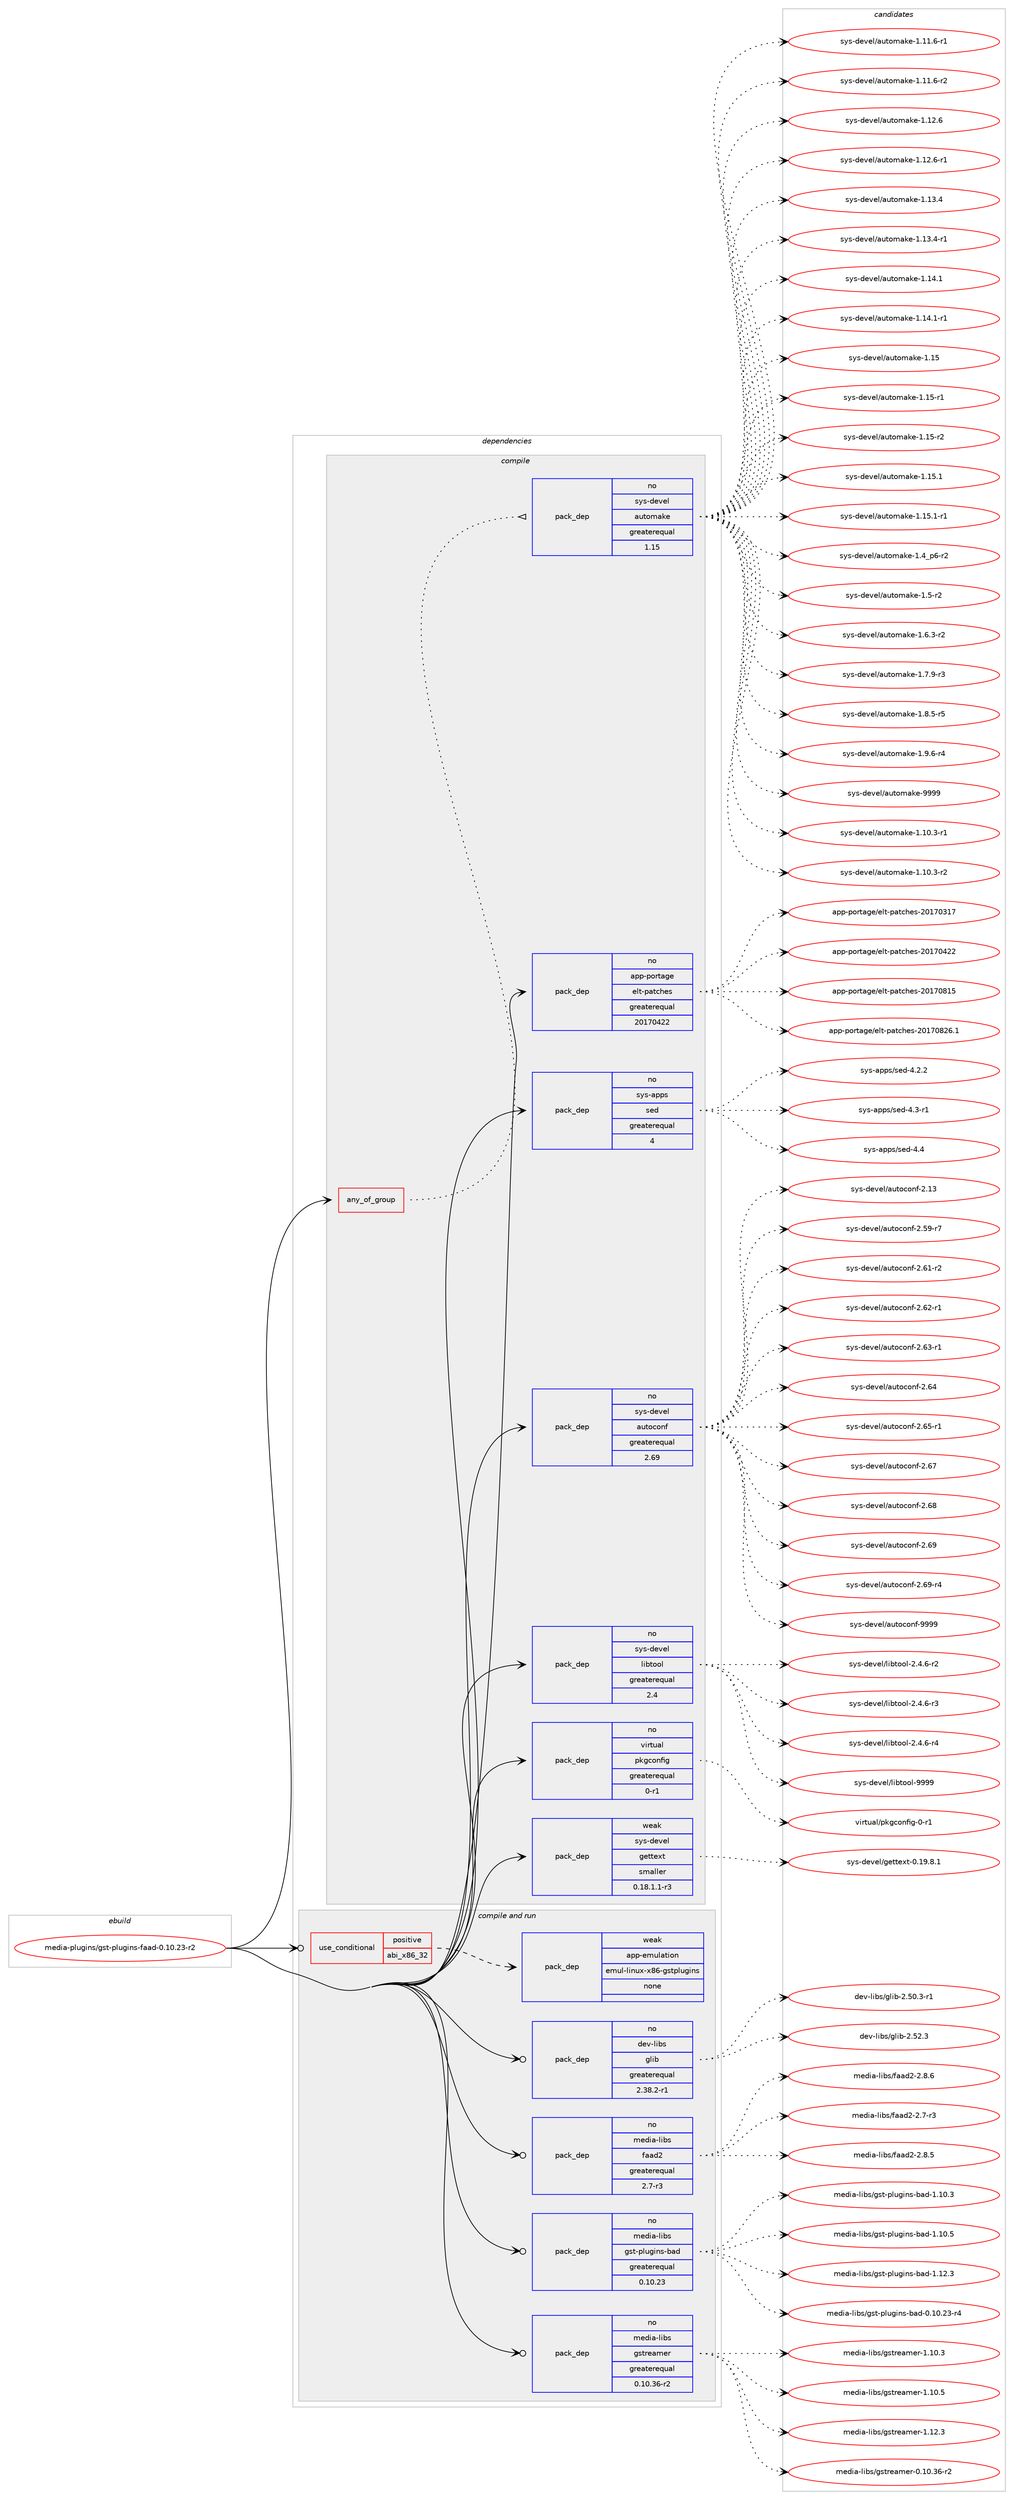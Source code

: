 digraph prolog {

# *************
# Graph options
# *************

newrank=true;
concentrate=true;
compound=true;
graph [rankdir=LR,fontname=Helvetica,fontsize=10,ranksep=1.5];#, ranksep=2.5, nodesep=0.2];
edge  [arrowhead=vee];
node  [fontname=Helvetica,fontsize=10];

# **********
# The ebuild
# **********

subgraph cluster_leftcol {
color=gray;
rank=same;
label=<<i>ebuild</i>>;
id [label="media-plugins/gst-plugins-faad-0.10.23-r2", color=red, width=4, href="../media-plugins/gst-plugins-faad-0.10.23-r2.svg"];
}

# ****************
# The dependencies
# ****************

subgraph cluster_midcol {
color=gray;
label=<<i>dependencies</i>>;
subgraph cluster_compile {
fillcolor="#eeeeee";
style=filled;
label=<<i>compile</i>>;
subgraph any5829 {
dependency373017 [label=<<TABLE BORDER="0" CELLBORDER="1" CELLSPACING="0" CELLPADDING="4"><TR><TD CELLPADDING="10">any_of_group</TD></TR></TABLE>>, shape=none, color=red];subgraph pack274861 {
dependency373018 [label=<<TABLE BORDER="0" CELLBORDER="1" CELLSPACING="0" CELLPADDING="4" WIDTH="220"><TR><TD ROWSPAN="6" CELLPADDING="30">pack_dep</TD></TR><TR><TD WIDTH="110">no</TD></TR><TR><TD>sys-devel</TD></TR><TR><TD>automake</TD></TR><TR><TD>greaterequal</TD></TR><TR><TD>1.15</TD></TR></TABLE>>, shape=none, color=blue];
}
dependency373017:e -> dependency373018:w [weight=20,style="dotted",arrowhead="oinv"];
}
id:e -> dependency373017:w [weight=20,style="solid",arrowhead="vee"];
subgraph pack274862 {
dependency373019 [label=<<TABLE BORDER="0" CELLBORDER="1" CELLSPACING="0" CELLPADDING="4" WIDTH="220"><TR><TD ROWSPAN="6" CELLPADDING="30">pack_dep</TD></TR><TR><TD WIDTH="110">no</TD></TR><TR><TD>app-portage</TD></TR><TR><TD>elt-patches</TD></TR><TR><TD>greaterequal</TD></TR><TR><TD>20170422</TD></TR></TABLE>>, shape=none, color=blue];
}
id:e -> dependency373019:w [weight=20,style="solid",arrowhead="vee"];
subgraph pack274863 {
dependency373020 [label=<<TABLE BORDER="0" CELLBORDER="1" CELLSPACING="0" CELLPADDING="4" WIDTH="220"><TR><TD ROWSPAN="6" CELLPADDING="30">pack_dep</TD></TR><TR><TD WIDTH="110">no</TD></TR><TR><TD>sys-apps</TD></TR><TR><TD>sed</TD></TR><TR><TD>greaterequal</TD></TR><TR><TD>4</TD></TR></TABLE>>, shape=none, color=blue];
}
id:e -> dependency373020:w [weight=20,style="solid",arrowhead="vee"];
subgraph pack274864 {
dependency373021 [label=<<TABLE BORDER="0" CELLBORDER="1" CELLSPACING="0" CELLPADDING="4" WIDTH="220"><TR><TD ROWSPAN="6" CELLPADDING="30">pack_dep</TD></TR><TR><TD WIDTH="110">no</TD></TR><TR><TD>sys-devel</TD></TR><TR><TD>autoconf</TD></TR><TR><TD>greaterequal</TD></TR><TR><TD>2.69</TD></TR></TABLE>>, shape=none, color=blue];
}
id:e -> dependency373021:w [weight=20,style="solid",arrowhead="vee"];
subgraph pack274865 {
dependency373022 [label=<<TABLE BORDER="0" CELLBORDER="1" CELLSPACING="0" CELLPADDING="4" WIDTH="220"><TR><TD ROWSPAN="6" CELLPADDING="30">pack_dep</TD></TR><TR><TD WIDTH="110">no</TD></TR><TR><TD>sys-devel</TD></TR><TR><TD>libtool</TD></TR><TR><TD>greaterequal</TD></TR><TR><TD>2.4</TD></TR></TABLE>>, shape=none, color=blue];
}
id:e -> dependency373022:w [weight=20,style="solid",arrowhead="vee"];
subgraph pack274866 {
dependency373023 [label=<<TABLE BORDER="0" CELLBORDER="1" CELLSPACING="0" CELLPADDING="4" WIDTH="220"><TR><TD ROWSPAN="6" CELLPADDING="30">pack_dep</TD></TR><TR><TD WIDTH="110">no</TD></TR><TR><TD>virtual</TD></TR><TR><TD>pkgconfig</TD></TR><TR><TD>greaterequal</TD></TR><TR><TD>0-r1</TD></TR></TABLE>>, shape=none, color=blue];
}
id:e -> dependency373023:w [weight=20,style="solid",arrowhead="vee"];
subgraph pack274867 {
dependency373024 [label=<<TABLE BORDER="0" CELLBORDER="1" CELLSPACING="0" CELLPADDING="4" WIDTH="220"><TR><TD ROWSPAN="6" CELLPADDING="30">pack_dep</TD></TR><TR><TD WIDTH="110">weak</TD></TR><TR><TD>sys-devel</TD></TR><TR><TD>gettext</TD></TR><TR><TD>smaller</TD></TR><TR><TD>0.18.1.1-r3</TD></TR></TABLE>>, shape=none, color=blue];
}
id:e -> dependency373024:w [weight=20,style="solid",arrowhead="vee"];
}
subgraph cluster_compileandrun {
fillcolor="#eeeeee";
style=filled;
label=<<i>compile and run</i>>;
subgraph cond92171 {
dependency373025 [label=<<TABLE BORDER="0" CELLBORDER="1" CELLSPACING="0" CELLPADDING="4"><TR><TD ROWSPAN="3" CELLPADDING="10">use_conditional</TD></TR><TR><TD>positive</TD></TR><TR><TD>abi_x86_32</TD></TR></TABLE>>, shape=none, color=red];
subgraph pack274868 {
dependency373026 [label=<<TABLE BORDER="0" CELLBORDER="1" CELLSPACING="0" CELLPADDING="4" WIDTH="220"><TR><TD ROWSPAN="6" CELLPADDING="30">pack_dep</TD></TR><TR><TD WIDTH="110">weak</TD></TR><TR><TD>app-emulation</TD></TR><TR><TD>emul-linux-x86-gstplugins</TD></TR><TR><TD>none</TD></TR><TR><TD></TD></TR></TABLE>>, shape=none, color=blue];
}
dependency373025:e -> dependency373026:w [weight=20,style="dashed",arrowhead="vee"];
}
id:e -> dependency373025:w [weight=20,style="solid",arrowhead="odotvee"];
subgraph pack274869 {
dependency373027 [label=<<TABLE BORDER="0" CELLBORDER="1" CELLSPACING="0" CELLPADDING="4" WIDTH="220"><TR><TD ROWSPAN="6" CELLPADDING="30">pack_dep</TD></TR><TR><TD WIDTH="110">no</TD></TR><TR><TD>dev-libs</TD></TR><TR><TD>glib</TD></TR><TR><TD>greaterequal</TD></TR><TR><TD>2.38.2-r1</TD></TR></TABLE>>, shape=none, color=blue];
}
id:e -> dependency373027:w [weight=20,style="solid",arrowhead="odotvee"];
subgraph pack274870 {
dependency373028 [label=<<TABLE BORDER="0" CELLBORDER="1" CELLSPACING="0" CELLPADDING="4" WIDTH="220"><TR><TD ROWSPAN="6" CELLPADDING="30">pack_dep</TD></TR><TR><TD WIDTH="110">no</TD></TR><TR><TD>media-libs</TD></TR><TR><TD>faad2</TD></TR><TR><TD>greaterequal</TD></TR><TR><TD>2.7-r3</TD></TR></TABLE>>, shape=none, color=blue];
}
id:e -> dependency373028:w [weight=20,style="solid",arrowhead="odotvee"];
subgraph pack274871 {
dependency373029 [label=<<TABLE BORDER="0" CELLBORDER="1" CELLSPACING="0" CELLPADDING="4" WIDTH="220"><TR><TD ROWSPAN="6" CELLPADDING="30">pack_dep</TD></TR><TR><TD WIDTH="110">no</TD></TR><TR><TD>media-libs</TD></TR><TR><TD>gst-plugins-bad</TD></TR><TR><TD>greaterequal</TD></TR><TR><TD>0.10.23</TD></TR></TABLE>>, shape=none, color=blue];
}
id:e -> dependency373029:w [weight=20,style="solid",arrowhead="odotvee"];
subgraph pack274872 {
dependency373030 [label=<<TABLE BORDER="0" CELLBORDER="1" CELLSPACING="0" CELLPADDING="4" WIDTH="220"><TR><TD ROWSPAN="6" CELLPADDING="30">pack_dep</TD></TR><TR><TD WIDTH="110">no</TD></TR><TR><TD>media-libs</TD></TR><TR><TD>gstreamer</TD></TR><TR><TD>greaterequal</TD></TR><TR><TD>0.10.36-r2</TD></TR></TABLE>>, shape=none, color=blue];
}
id:e -> dependency373030:w [weight=20,style="solid",arrowhead="odotvee"];
}
subgraph cluster_run {
fillcolor="#eeeeee";
style=filled;
label=<<i>run</i>>;
}
}

# **************
# The candidates
# **************

subgraph cluster_choices {
rank=same;
color=gray;
label=<<i>candidates</i>>;

subgraph choice274861 {
color=black;
nodesep=1;
choice11512111545100101118101108479711711611110997107101454946494846514511449 [label="sys-devel/automake-1.10.3-r1", color=red, width=4,href="../sys-devel/automake-1.10.3-r1.svg"];
choice11512111545100101118101108479711711611110997107101454946494846514511450 [label="sys-devel/automake-1.10.3-r2", color=red, width=4,href="../sys-devel/automake-1.10.3-r2.svg"];
choice11512111545100101118101108479711711611110997107101454946494946544511449 [label="sys-devel/automake-1.11.6-r1", color=red, width=4,href="../sys-devel/automake-1.11.6-r1.svg"];
choice11512111545100101118101108479711711611110997107101454946494946544511450 [label="sys-devel/automake-1.11.6-r2", color=red, width=4,href="../sys-devel/automake-1.11.6-r2.svg"];
choice1151211154510010111810110847971171161111099710710145494649504654 [label="sys-devel/automake-1.12.6", color=red, width=4,href="../sys-devel/automake-1.12.6.svg"];
choice11512111545100101118101108479711711611110997107101454946495046544511449 [label="sys-devel/automake-1.12.6-r1", color=red, width=4,href="../sys-devel/automake-1.12.6-r1.svg"];
choice1151211154510010111810110847971171161111099710710145494649514652 [label="sys-devel/automake-1.13.4", color=red, width=4,href="../sys-devel/automake-1.13.4.svg"];
choice11512111545100101118101108479711711611110997107101454946495146524511449 [label="sys-devel/automake-1.13.4-r1", color=red, width=4,href="../sys-devel/automake-1.13.4-r1.svg"];
choice1151211154510010111810110847971171161111099710710145494649524649 [label="sys-devel/automake-1.14.1", color=red, width=4,href="../sys-devel/automake-1.14.1.svg"];
choice11512111545100101118101108479711711611110997107101454946495246494511449 [label="sys-devel/automake-1.14.1-r1", color=red, width=4,href="../sys-devel/automake-1.14.1-r1.svg"];
choice115121115451001011181011084797117116111109971071014549464953 [label="sys-devel/automake-1.15", color=red, width=4,href="../sys-devel/automake-1.15.svg"];
choice1151211154510010111810110847971171161111099710710145494649534511449 [label="sys-devel/automake-1.15-r1", color=red, width=4,href="../sys-devel/automake-1.15-r1.svg"];
choice1151211154510010111810110847971171161111099710710145494649534511450 [label="sys-devel/automake-1.15-r2", color=red, width=4,href="../sys-devel/automake-1.15-r2.svg"];
choice1151211154510010111810110847971171161111099710710145494649534649 [label="sys-devel/automake-1.15.1", color=red, width=4,href="../sys-devel/automake-1.15.1.svg"];
choice11512111545100101118101108479711711611110997107101454946495346494511449 [label="sys-devel/automake-1.15.1-r1", color=red, width=4,href="../sys-devel/automake-1.15.1-r1.svg"];
choice115121115451001011181011084797117116111109971071014549465295112544511450 [label="sys-devel/automake-1.4_p6-r2", color=red, width=4,href="../sys-devel/automake-1.4_p6-r2.svg"];
choice11512111545100101118101108479711711611110997107101454946534511450 [label="sys-devel/automake-1.5-r2", color=red, width=4,href="../sys-devel/automake-1.5-r2.svg"];
choice115121115451001011181011084797117116111109971071014549465446514511450 [label="sys-devel/automake-1.6.3-r2", color=red, width=4,href="../sys-devel/automake-1.6.3-r2.svg"];
choice115121115451001011181011084797117116111109971071014549465546574511451 [label="sys-devel/automake-1.7.9-r3", color=red, width=4,href="../sys-devel/automake-1.7.9-r3.svg"];
choice115121115451001011181011084797117116111109971071014549465646534511453 [label="sys-devel/automake-1.8.5-r5", color=red, width=4,href="../sys-devel/automake-1.8.5-r5.svg"];
choice115121115451001011181011084797117116111109971071014549465746544511452 [label="sys-devel/automake-1.9.6-r4", color=red, width=4,href="../sys-devel/automake-1.9.6-r4.svg"];
choice115121115451001011181011084797117116111109971071014557575757 [label="sys-devel/automake-9999", color=red, width=4,href="../sys-devel/automake-9999.svg"];
dependency373018:e -> choice11512111545100101118101108479711711611110997107101454946494846514511449:w [style=dotted,weight="100"];
dependency373018:e -> choice11512111545100101118101108479711711611110997107101454946494846514511450:w [style=dotted,weight="100"];
dependency373018:e -> choice11512111545100101118101108479711711611110997107101454946494946544511449:w [style=dotted,weight="100"];
dependency373018:e -> choice11512111545100101118101108479711711611110997107101454946494946544511450:w [style=dotted,weight="100"];
dependency373018:e -> choice1151211154510010111810110847971171161111099710710145494649504654:w [style=dotted,weight="100"];
dependency373018:e -> choice11512111545100101118101108479711711611110997107101454946495046544511449:w [style=dotted,weight="100"];
dependency373018:e -> choice1151211154510010111810110847971171161111099710710145494649514652:w [style=dotted,weight="100"];
dependency373018:e -> choice11512111545100101118101108479711711611110997107101454946495146524511449:w [style=dotted,weight="100"];
dependency373018:e -> choice1151211154510010111810110847971171161111099710710145494649524649:w [style=dotted,weight="100"];
dependency373018:e -> choice11512111545100101118101108479711711611110997107101454946495246494511449:w [style=dotted,weight="100"];
dependency373018:e -> choice115121115451001011181011084797117116111109971071014549464953:w [style=dotted,weight="100"];
dependency373018:e -> choice1151211154510010111810110847971171161111099710710145494649534511449:w [style=dotted,weight="100"];
dependency373018:e -> choice1151211154510010111810110847971171161111099710710145494649534511450:w [style=dotted,weight="100"];
dependency373018:e -> choice1151211154510010111810110847971171161111099710710145494649534649:w [style=dotted,weight="100"];
dependency373018:e -> choice11512111545100101118101108479711711611110997107101454946495346494511449:w [style=dotted,weight="100"];
dependency373018:e -> choice115121115451001011181011084797117116111109971071014549465295112544511450:w [style=dotted,weight="100"];
dependency373018:e -> choice11512111545100101118101108479711711611110997107101454946534511450:w [style=dotted,weight="100"];
dependency373018:e -> choice115121115451001011181011084797117116111109971071014549465446514511450:w [style=dotted,weight="100"];
dependency373018:e -> choice115121115451001011181011084797117116111109971071014549465546574511451:w [style=dotted,weight="100"];
dependency373018:e -> choice115121115451001011181011084797117116111109971071014549465646534511453:w [style=dotted,weight="100"];
dependency373018:e -> choice115121115451001011181011084797117116111109971071014549465746544511452:w [style=dotted,weight="100"];
dependency373018:e -> choice115121115451001011181011084797117116111109971071014557575757:w [style=dotted,weight="100"];
}
subgraph choice274862 {
color=black;
nodesep=1;
choice97112112451121111141169710310147101108116451129711699104101115455048495548514955 [label="app-portage/elt-patches-20170317", color=red, width=4,href="../app-portage/elt-patches-20170317.svg"];
choice97112112451121111141169710310147101108116451129711699104101115455048495548525050 [label="app-portage/elt-patches-20170422", color=red, width=4,href="../app-portage/elt-patches-20170422.svg"];
choice97112112451121111141169710310147101108116451129711699104101115455048495548564953 [label="app-portage/elt-patches-20170815", color=red, width=4,href="../app-portage/elt-patches-20170815.svg"];
choice971121124511211111411697103101471011081164511297116991041011154550484955485650544649 [label="app-portage/elt-patches-20170826.1", color=red, width=4,href="../app-portage/elt-patches-20170826.1.svg"];
dependency373019:e -> choice97112112451121111141169710310147101108116451129711699104101115455048495548514955:w [style=dotted,weight="100"];
dependency373019:e -> choice97112112451121111141169710310147101108116451129711699104101115455048495548525050:w [style=dotted,weight="100"];
dependency373019:e -> choice97112112451121111141169710310147101108116451129711699104101115455048495548564953:w [style=dotted,weight="100"];
dependency373019:e -> choice971121124511211111411697103101471011081164511297116991041011154550484955485650544649:w [style=dotted,weight="100"];
}
subgraph choice274863 {
color=black;
nodesep=1;
choice115121115459711211211547115101100455246504650 [label="sys-apps/sed-4.2.2", color=red, width=4,href="../sys-apps/sed-4.2.2.svg"];
choice115121115459711211211547115101100455246514511449 [label="sys-apps/sed-4.3-r1", color=red, width=4,href="../sys-apps/sed-4.3-r1.svg"];
choice11512111545971121121154711510110045524652 [label="sys-apps/sed-4.4", color=red, width=4,href="../sys-apps/sed-4.4.svg"];
dependency373020:e -> choice115121115459711211211547115101100455246504650:w [style=dotted,weight="100"];
dependency373020:e -> choice115121115459711211211547115101100455246514511449:w [style=dotted,weight="100"];
dependency373020:e -> choice11512111545971121121154711510110045524652:w [style=dotted,weight="100"];
}
subgraph choice274864 {
color=black;
nodesep=1;
choice115121115451001011181011084797117116111991111101024550464951 [label="sys-devel/autoconf-2.13", color=red, width=4,href="../sys-devel/autoconf-2.13.svg"];
choice1151211154510010111810110847971171161119911111010245504653574511455 [label="sys-devel/autoconf-2.59-r7", color=red, width=4,href="../sys-devel/autoconf-2.59-r7.svg"];
choice1151211154510010111810110847971171161119911111010245504654494511450 [label="sys-devel/autoconf-2.61-r2", color=red, width=4,href="../sys-devel/autoconf-2.61-r2.svg"];
choice1151211154510010111810110847971171161119911111010245504654504511449 [label="sys-devel/autoconf-2.62-r1", color=red, width=4,href="../sys-devel/autoconf-2.62-r1.svg"];
choice1151211154510010111810110847971171161119911111010245504654514511449 [label="sys-devel/autoconf-2.63-r1", color=red, width=4,href="../sys-devel/autoconf-2.63-r1.svg"];
choice115121115451001011181011084797117116111991111101024550465452 [label="sys-devel/autoconf-2.64", color=red, width=4,href="../sys-devel/autoconf-2.64.svg"];
choice1151211154510010111810110847971171161119911111010245504654534511449 [label="sys-devel/autoconf-2.65-r1", color=red, width=4,href="../sys-devel/autoconf-2.65-r1.svg"];
choice115121115451001011181011084797117116111991111101024550465455 [label="sys-devel/autoconf-2.67", color=red, width=4,href="../sys-devel/autoconf-2.67.svg"];
choice115121115451001011181011084797117116111991111101024550465456 [label="sys-devel/autoconf-2.68", color=red, width=4,href="../sys-devel/autoconf-2.68.svg"];
choice115121115451001011181011084797117116111991111101024550465457 [label="sys-devel/autoconf-2.69", color=red, width=4,href="../sys-devel/autoconf-2.69.svg"];
choice1151211154510010111810110847971171161119911111010245504654574511452 [label="sys-devel/autoconf-2.69-r4", color=red, width=4,href="../sys-devel/autoconf-2.69-r4.svg"];
choice115121115451001011181011084797117116111991111101024557575757 [label="sys-devel/autoconf-9999", color=red, width=4,href="../sys-devel/autoconf-9999.svg"];
dependency373021:e -> choice115121115451001011181011084797117116111991111101024550464951:w [style=dotted,weight="100"];
dependency373021:e -> choice1151211154510010111810110847971171161119911111010245504653574511455:w [style=dotted,weight="100"];
dependency373021:e -> choice1151211154510010111810110847971171161119911111010245504654494511450:w [style=dotted,weight="100"];
dependency373021:e -> choice1151211154510010111810110847971171161119911111010245504654504511449:w [style=dotted,weight="100"];
dependency373021:e -> choice1151211154510010111810110847971171161119911111010245504654514511449:w [style=dotted,weight="100"];
dependency373021:e -> choice115121115451001011181011084797117116111991111101024550465452:w [style=dotted,weight="100"];
dependency373021:e -> choice1151211154510010111810110847971171161119911111010245504654534511449:w [style=dotted,weight="100"];
dependency373021:e -> choice115121115451001011181011084797117116111991111101024550465455:w [style=dotted,weight="100"];
dependency373021:e -> choice115121115451001011181011084797117116111991111101024550465456:w [style=dotted,weight="100"];
dependency373021:e -> choice115121115451001011181011084797117116111991111101024550465457:w [style=dotted,weight="100"];
dependency373021:e -> choice1151211154510010111810110847971171161119911111010245504654574511452:w [style=dotted,weight="100"];
dependency373021:e -> choice115121115451001011181011084797117116111991111101024557575757:w [style=dotted,weight="100"];
}
subgraph choice274865 {
color=black;
nodesep=1;
choice1151211154510010111810110847108105981161111111084550465246544511450 [label="sys-devel/libtool-2.4.6-r2", color=red, width=4,href="../sys-devel/libtool-2.4.6-r2.svg"];
choice1151211154510010111810110847108105981161111111084550465246544511451 [label="sys-devel/libtool-2.4.6-r3", color=red, width=4,href="../sys-devel/libtool-2.4.6-r3.svg"];
choice1151211154510010111810110847108105981161111111084550465246544511452 [label="sys-devel/libtool-2.4.6-r4", color=red, width=4,href="../sys-devel/libtool-2.4.6-r4.svg"];
choice1151211154510010111810110847108105981161111111084557575757 [label="sys-devel/libtool-9999", color=red, width=4,href="../sys-devel/libtool-9999.svg"];
dependency373022:e -> choice1151211154510010111810110847108105981161111111084550465246544511450:w [style=dotted,weight="100"];
dependency373022:e -> choice1151211154510010111810110847108105981161111111084550465246544511451:w [style=dotted,weight="100"];
dependency373022:e -> choice1151211154510010111810110847108105981161111111084550465246544511452:w [style=dotted,weight="100"];
dependency373022:e -> choice1151211154510010111810110847108105981161111111084557575757:w [style=dotted,weight="100"];
}
subgraph choice274866 {
color=black;
nodesep=1;
choice11810511411611797108471121071039911111010210510345484511449 [label="virtual/pkgconfig-0-r1", color=red, width=4,href="../virtual/pkgconfig-0-r1.svg"];
dependency373023:e -> choice11810511411611797108471121071039911111010210510345484511449:w [style=dotted,weight="100"];
}
subgraph choice274867 {
color=black;
nodesep=1;
choice1151211154510010111810110847103101116116101120116454846495746564649 [label="sys-devel/gettext-0.19.8.1", color=red, width=4,href="../sys-devel/gettext-0.19.8.1.svg"];
dependency373024:e -> choice1151211154510010111810110847103101116116101120116454846495746564649:w [style=dotted,weight="100"];
}
subgraph choice274868 {
color=black;
nodesep=1;
}
subgraph choice274869 {
color=black;
nodesep=1;
choice10010111845108105981154710310810598455046534846514511449 [label="dev-libs/glib-2.50.3-r1", color=red, width=4,href="../dev-libs/glib-2.50.3-r1.svg"];
choice1001011184510810598115471031081059845504653504651 [label="dev-libs/glib-2.52.3", color=red, width=4,href="../dev-libs/glib-2.52.3.svg"];
dependency373027:e -> choice10010111845108105981154710310810598455046534846514511449:w [style=dotted,weight="100"];
dependency373027:e -> choice1001011184510810598115471031081059845504653504651:w [style=dotted,weight="100"];
}
subgraph choice274870 {
color=black;
nodesep=1;
choice10910110010597451081059811547102979710050455046554511451 [label="media-libs/faad2-2.7-r3", color=red, width=4,href="../media-libs/faad2-2.7-r3.svg"];
choice10910110010597451081059811547102979710050455046564653 [label="media-libs/faad2-2.8.5", color=red, width=4,href="../media-libs/faad2-2.8.5.svg"];
choice10910110010597451081059811547102979710050455046564654 [label="media-libs/faad2-2.8.6", color=red, width=4,href="../media-libs/faad2-2.8.6.svg"];
dependency373028:e -> choice10910110010597451081059811547102979710050455046554511451:w [style=dotted,weight="100"];
dependency373028:e -> choice10910110010597451081059811547102979710050455046564653:w [style=dotted,weight="100"];
dependency373028:e -> choice10910110010597451081059811547102979710050455046564654:w [style=dotted,weight="100"];
}
subgraph choice274871 {
color=black;
nodesep=1;
choice109101100105974510810598115471031151164511210811710310511011545989710045484649484650514511452 [label="media-libs/gst-plugins-bad-0.10.23-r4", color=red, width=4,href="../media-libs/gst-plugins-bad-0.10.23-r4.svg"];
choice109101100105974510810598115471031151164511210811710310511011545989710045494649484651 [label="media-libs/gst-plugins-bad-1.10.3", color=red, width=4,href="../media-libs/gst-plugins-bad-1.10.3.svg"];
choice109101100105974510810598115471031151164511210811710310511011545989710045494649484653 [label="media-libs/gst-plugins-bad-1.10.5", color=red, width=4,href="../media-libs/gst-plugins-bad-1.10.5.svg"];
choice109101100105974510810598115471031151164511210811710310511011545989710045494649504651 [label="media-libs/gst-plugins-bad-1.12.3", color=red, width=4,href="../media-libs/gst-plugins-bad-1.12.3.svg"];
dependency373029:e -> choice109101100105974510810598115471031151164511210811710310511011545989710045484649484650514511452:w [style=dotted,weight="100"];
dependency373029:e -> choice109101100105974510810598115471031151164511210811710310511011545989710045494649484651:w [style=dotted,weight="100"];
dependency373029:e -> choice109101100105974510810598115471031151164511210811710310511011545989710045494649484653:w [style=dotted,weight="100"];
dependency373029:e -> choice109101100105974510810598115471031151164511210811710310511011545989710045494649504651:w [style=dotted,weight="100"];
}
subgraph choice274872 {
color=black;
nodesep=1;
choice109101100105974510810598115471031151161141019710910111445484649484651544511450 [label="media-libs/gstreamer-0.10.36-r2", color=red, width=4,href="../media-libs/gstreamer-0.10.36-r2.svg"];
choice109101100105974510810598115471031151161141019710910111445494649484651 [label="media-libs/gstreamer-1.10.3", color=red, width=4,href="../media-libs/gstreamer-1.10.3.svg"];
choice109101100105974510810598115471031151161141019710910111445494649484653 [label="media-libs/gstreamer-1.10.5", color=red, width=4,href="../media-libs/gstreamer-1.10.5.svg"];
choice109101100105974510810598115471031151161141019710910111445494649504651 [label="media-libs/gstreamer-1.12.3", color=red, width=4,href="../media-libs/gstreamer-1.12.3.svg"];
dependency373030:e -> choice109101100105974510810598115471031151161141019710910111445484649484651544511450:w [style=dotted,weight="100"];
dependency373030:e -> choice109101100105974510810598115471031151161141019710910111445494649484651:w [style=dotted,weight="100"];
dependency373030:e -> choice109101100105974510810598115471031151161141019710910111445494649484653:w [style=dotted,weight="100"];
dependency373030:e -> choice109101100105974510810598115471031151161141019710910111445494649504651:w [style=dotted,weight="100"];
}
}

}
